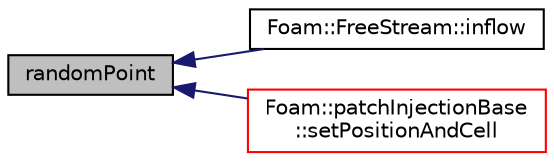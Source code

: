 digraph "randomPoint"
{
  bgcolor="transparent";
  edge [fontname="Helvetica",fontsize="10",labelfontname="Helvetica",labelfontsize="10"];
  node [fontname="Helvetica",fontsize="10",shape=record];
  rankdir="LR";
  Node1 [label="randomPoint",height=0.2,width=0.4,color="black", fillcolor="grey75", style="filled", fontcolor="black"];
  Node1 -> Node2 [dir="back",color="midnightblue",fontsize="10",style="solid",fontname="Helvetica"];
  Node2 [label="Foam::FreeStream::inflow",height=0.2,width=0.4,color="black",URL="$a00875.html#a84e6a7b742df4fcb240fff3040770a0b",tooltip="Introduce particles. "];
  Node1 -> Node3 [dir="back",color="midnightblue",fontsize="10",style="solid",fontname="Helvetica"];
  Node3 [label="Foam::patchInjectionBase\l::setPositionAndCell",height=0.2,width=0.4,color="red",URL="$a01845.html#ad187877743f8606f84c9309a19613770",tooltip="Set the injection position and owner cell, tetFace and tetPt. "];
}
